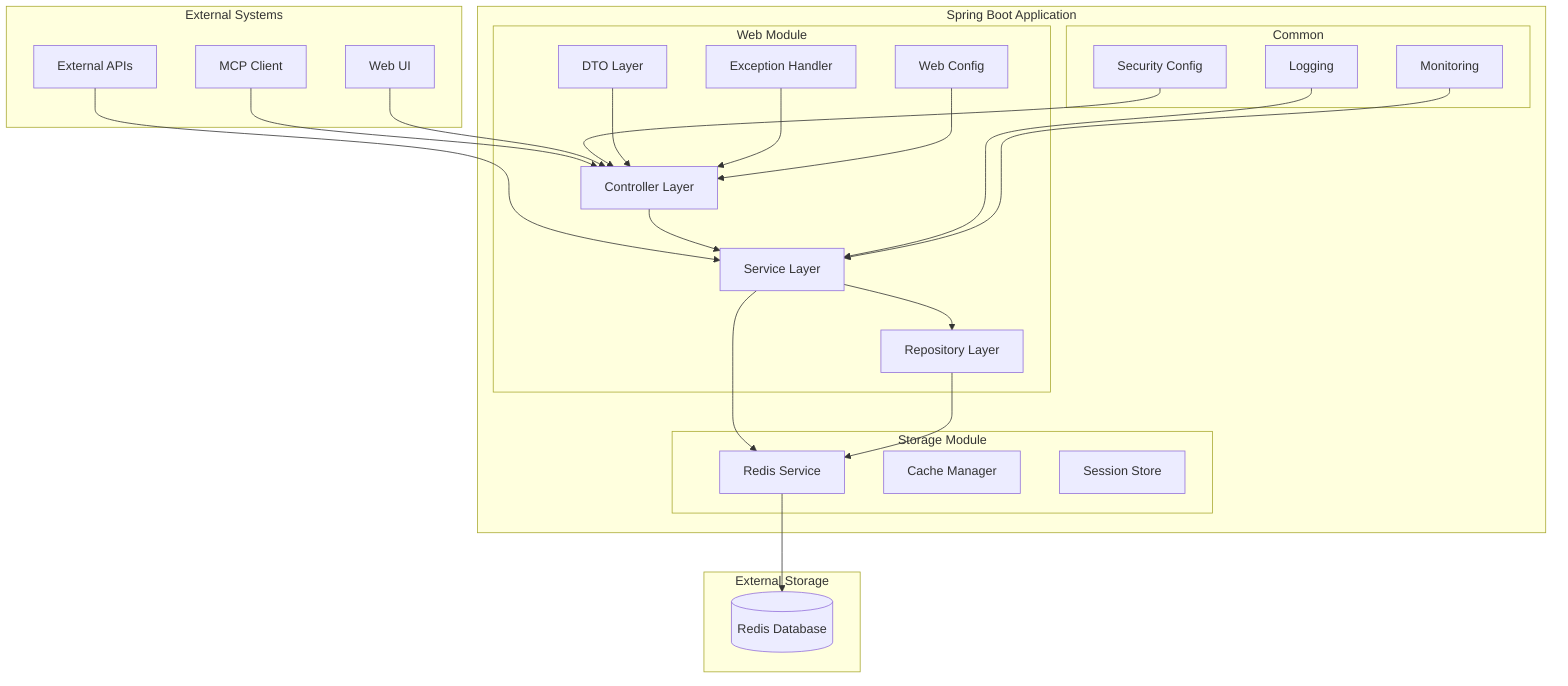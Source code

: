 flowchart TB
    subgraph "External Systems"
        MCP[MCP Client]
        API[External APIs]
        UI[Web UI]
    end
    
    subgraph "Spring Boot Application"
        subgraph "Web Module"
            Controller[Controller Layer]
            Service[Service Layer]
            Repository[Repository Layer]
            DTO[DTO Layer]
            Config[Web Config]
            Exception[Exception Handler]
        end
        
        subgraph "Storage Module"
            RedisService[Redis Service]
            CacheManager[Cache Manager]
            SessionStore[Session Store]
        end
        
        subgraph "Common"
            Security[Security Config]
            Logging[Logging]
            Monitoring[Monitoring]
        end
    end
    
    subgraph "External Storage"
        Redis[(Redis Database)]
    end
    
    %% External connections
    MCP --> Controller
    API --> Service
    UI --> Controller
    
    %% Internal connections
    Controller --> Service
    Service --> Repository
    Service --> RedisService
    Repository --> RedisService
    RedisService --> Redis
    
    %% Cross-cutting concerns
    Security --> Controller
    Logging --> Service
    Monitoring --> Service
    
    %% Data flow
    DTO --> Controller
    Exception --> Controller
    Config --> Controller